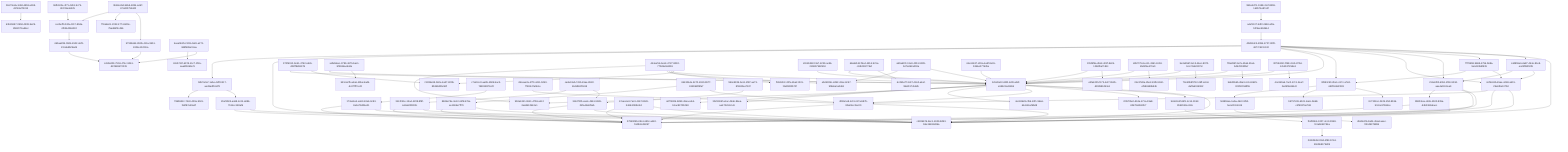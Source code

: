 graph TD
  173adce4-ea93-40e6-9c83-8e9e79d06e21 --> 2795909b-2dc4-4d0c-a440-fcd3b2e06097
  173adce4-ea93-40e6-9c83-8e9e79d06e21 --> c4306676-8ec1-4929-8d93-bbe19481d06a
  884be7de-3e12-44f9-b76e-ee1969e7ff79 --> 2795909b-2dc4-4d0c-a440-fcd3b2e06097
  884be7de-3e12-44f9-b76e-ee1969e7ff79 --> c4306676-8ec1-4929-8d93-bbe19481d06a
  6cfbc63b-45ae-4448-a501-29e6f8e137b0 --> 4f82e1e8-4cf4-417a-b87b-8ba06cc2ac00
  6cfbc63b-45ae-4448-a501-29e6f8e137b0 --> 2795909b-2dc4-4d0c-a440-fcd3b2e06097
  6cfbc63b-45ae-4448-a501-29e6f8e137b0 --> c4306676-8ec1-4929-8d93-bbe19481d06a
  29ef1b03-aa98-4c24-a886-7914cc180af6 --> 2795909b-2dc4-4d0c-a440-fcd3b2e06097
  29ef1b03-aa98-4c24-a886-7914cc180af6 --> c4306676-8ec1-4929-8d93-bbe19481d06a
  0d57a2a7-1ebe-4dff-9317-aed3adfb1d78 --> 786b532c-74c8-429a-90c9-f64f87e49a2f
  0d57a2a7-1ebe-4dff-9317-aed3adfb1d78 --> 29ef1b03-aa98-4c24-a886-7914cc180af6
  361f241e-13a4-4238-8f8f-ce8a62bf300c --> 2795909b-2dc4-4d0c-a440-fcd3b2e06097
  361f241e-13a4-4238-8f8f-ce8a62bf300c --> c4306676-8ec1-4929-8d93-bbe19481d06a
  f7ff19b8-968d-4796-b68a-9e6410bdfd39 --> 8f0d3c90-2be1-417c-a7d4-4d3f044d2238
  f7ff19b8-968d-4796-b68a-9e6410bdfd39 --> 6cfbc63b-45ae-4448-a501-29e6f8e137b0
  c4d859e6-da87-454e-81e8-ea28fb9f92f6 --> 211e6f00-6951-4f59-923d-aae4a00c3ea9
  c4d859e6-da87-454e-81e8-ea28fb9f92f6 --> 6cfbc63b-45ae-4448-a501-29e6f8e137b0
  40d81dc3-495b-4727-80f0-4677c922c132 --> 0d57a2a7-1ebe-4dff-9317-aed3adfb1d78
  40d81dc3-495b-4727-80f0-4677c922c132 --> 2795909b-2dc4-4d0c-a440-fcd3b2e06097
  40d81dc3-495b-4727-80f0-4677c922c132 --> 9c5d3e10-6fd0-4df4-a2df-e3d8c3a4365b
  40d81dc3-495b-4727-80f0-4677c922c132 --> 8f0d3c90-2be1-417c-a7d4-4d3f044d2238
  40d81dc3-495b-4727-80f0-4677c922c132 --> 6cfbc63b-45ae-4448-a501-29e6f8e137b0
  40d81dc3-495b-4727-80f0-4677c922c132 --> 211e6f00-6951-4f59-923d-aae4a00c3ea9
  40d81dc3-495b-4727-80f0-4677c922c132 --> f7ff19b8-968d-4796-b68a-9e6410bdfd39
  40d81dc3-495b-4727-80f0-4677c922c132 --> c4d859e6-da87-454e-81e8-ea28fb9f92f6
  40d81dc3-495b-4727-80f0-4677c922c132 --> c4306676-8ec1-4929-8d93-bbe19481d06a
  4f82e1e8-4cf4-417a-b87b-8ba06cc2ac00 --> 2795909b-2dc4-4d0c-a440-fcd3b2e06097
  4f82e1e8-4cf4-417a-b87b-8ba06cc2ac00 --> c4306676-8ec1-4929-8d93-bbe19481d06a
  211e6f00-6951-4f59-923d-aae4a00c3ea9 --> 9b8fc4ea-c465-4532-839a-d4b236fe6aec
  211e6f00-6951-4f59-923d-aae4a00c3ea9 --> c4306676-8ec1-4929-8d93-bbe19481d06a
  211e6f00-6951-4f59-923d-aae4a00c3ea9 --> 2795909b-2dc4-4d0c-a440-fcd3b2e06097
  9b8fc4ea-c465-4532-839a-d4b236fe6aec --> 2795909b-2dc4-4d0c-a440-fcd3b2e06097
  9b8fc4ea-c465-4532-839a-d4b236fe6aec --> c4306676-8ec1-4929-8d93-bbe19481d06a
  316279f5-eaa1-4561-9926-04fa44abf9eb --> 2795909b-2dc4-4d0c-a440-fcd3b2e06097
  316279f5-eaa1-4561-9926-04fa44abf9eb --> c4306676-8ec1-4929-8d93-bbe19481d06a
  17eaa1e3-7ac3-4167-89d1-34694238bc84 --> 2795909b-2dc4-4d0c-a440-fcd3b2e06097
  17eaa1e3-7ac3-4167-89d1-34694238bc84 --> c4306676-8ec1-4929-8d93-bbe19481d06a
  fe8806ea-1aba-46c0-9f52-5ecef32c43c9 --> d5d3e1f6-9a04-45ad-aeec-f6fcd93758bb
  8f0d3c90-2be1-417c-a7d4-4d3f044d2238 --> fe8806ea-1aba-46c0-9f52-5ecef32c43c9
  8f0d3c90-2be1-417c-a7d4-4d3f044d2238 --> b9757c99-6521-4a6c-b668-c4f99376e768
  8f0d3c90-2be1-417c-a7d4-4d3f044d2238 --> 0c7322ec-2425-4faf-8536-510ce97584ce
  fbdf1bb4-1007-4cc3-9958-fc3a56927d4a --> 22dcbb2d-03af-4f83-b71d-88cbb8179d05
  9c5d3e10-6fd0-4df4-a2df-e3d8c3a4365b --> a0f74826-8d59-49ea-afe4-b1ac83705298
  9c5d3e10-6fd0-4df4-a2df-e3d8c3a4365b --> 3b23369f-a1ac-45ab-86ea-ae472c53c14c
  9c5d3e10-6fd0-4df4-a2df-e3d8c3a4365b --> 950a2441-0641-47b9-a61f-2ea8b12b42e1
  9c5d3e10-6fd0-4df4-a2df-e3d8c3a4365b --> 4ec2d6d3-cfb6-43f1-96a6-64c661af6bd8
  9c5d3e10-6fd0-4df4-a2df-e3d8c3a4365b --> 4f82e1e8-4cf4-417a-b87b-8ba06cc2ac00
  9c5d3e10-6fd0-4df4-a2df-e3d8c3a4365b --> 22b70be2-d34a-471a-93a8-24b78d4922b7
  9c5d3e10-6fd0-4df4-a2df-e3d8c3a4365b --> 5c66164f-69f1-4c14-91b2-3592043ec32e
  9c5d3e10-6fd0-4df4-a2df-e3d8c3a4365b --> c4306676-8ec1-4929-8d93-bbe19481d06a
  5c66164f-69f1-4c14-91b2-3592043ec32e --> fbdf1bb4-1007-4cc3-9958-fc3a56927d4a
  c7a81cc3-aa85-4589-bac3-7d8018873ef2 --> 173adce4-ea93-40e6-9c83-8e9e79d06e21
  4bceae2a-47f0-4411-b250-f780447a5b1e --> 4f82e1e8-4cf4-417a-b87b-8ba06cc2ac00
  cada13ab-7c85-49ae-8922-61ddb93f0c0d --> 361f241e-13a4-4238-8f8f-ce8a62bf300c
  cada13ab-7c85-49ae-8922-61ddb93f0c0d --> 316279f5-eaa1-4561-9926-04fa44abf9eb
  51673eda-3c8d-4db3-a90d-d1f43a75fc93 --> 63b1b0d7-390d-4308-9e29-2b82071ad6cc
  6b43264e-8c70-4180-9b77-818066ffdfa7 --> 884be7de-3e12-44f9-b76e-ee1969e7ff79
  6b43264e-8c70-4180-9b77-818066ffdfa7 --> 4f82e1e8-4cf4-417a-b87b-8ba06cc2ac00
  596cd939-5e11-4f87-ae73-8f12d0ee792f --> 316279f5-eaa1-4561-9926-04fa44abf9eb
  a4ef1137-5df2-4984-af0e-5f25ee93d644 --> 40d81dc3-495b-4727-80f0-4677c922c132
  9b9e4d71-13d8-41cf-83b9-169574e87e2f --> a4ef1137-5df2-4984-af0e-5f25ee93d644
  96fb182e-4f71-4d91-9c75-6fcf33ea5325 --> cecbeff0-53fa-4317-80da-4f9364266232
  9b60ecbd-b4bd-483b-a467-67cd00794d42 --> cecbeff0-53fa-4317-80da-4f9364266232
  9b60ecbd-b4bd-483b-a467-67cd00794d42 --> f73aba01-2332-4774-8d0e-75ad6bf3c4b6
  9b60ecbd-b4bd-483b-a467-67cd00794d42 --> 57938eb4-893b-411a-9551-2404e152f4ca
  5eea5b25-2108-4a81-a271-3ddfb89e19aa --> 63cb711f-697d-41c7-9f2a-aaa6f5369ef1
  5eea5b25-2108-4a81-a271-3ddfb89e19aa --> ccb0a009-7904-474c-9261-d2294bb70239
  cecbeff0-53fa-4317-80da-4f9364266232 --> 465aa285-00d4-4522-a5f3-22cabdb29ad5
  465aa285-00d4-4522-a5f3-22cabdb29ad5 --> ccb0a009-7904-474c-9261-d2294bb70239
  57938eb4-893b-411a-9551-2404e152f4ca --> ccb0a009-7904-474c-9261-d2294bb70239
  972f6912-9e51-4792-a9cb-d22ff8d8197b --> 9c5d3e10-6fd0-4df4-a2df-e3d8c3a4365b
  972f6912-9e51-4792-a9cb-d22ff8d8197b --> 21385e0d-562e-4a37-820b-8b359d0bcb3f
  ad5ddeac-3789-4675-bac1-bf336bae9d4e --> 9c5d3e10-6fd0-4df4-a2df-e3d8c3a4365b
  ad5ddeac-3789-4675-bac1-bf336bae9d4e --> b81ca2f5-a4a6-49be-bad5-dc07fff7cef4
  444eefc6-bedc-4727-8292-77b3befa8259 --> 950a2441-0641-47b9-a61f-2ea8b12b42e1
  444eefc6-bedc-4727-8292-77b3befa8259 --> eb4533bc-d452-43ac-8c97-9fdaba1a0d61
  444eefc6-bedc-4727-8292-77b3befa8259 --> f99cb02c-20fe-4ba2-9fc9-f4e9fd00b72f
  444eefc6-bedc-4727-8292-77b3befa8259 --> 9c5d3e10-6fd0-4df4-a2df-e3d8c3a4365b
  444eefc6-bedc-4727-8292-77b3befa8259 --> 21385e0d-562e-4a37-820b-8b359d0bcb3f
  d2c4b360-f4a7-4239-acd6-226857582b04 --> 9c5d3e10-6fd0-4df4-a2df-e3d8c3a4365b
  66abd142-fbe4-4814-921e-c34b09377def --> 9c5d3e10-6fd0-4df4-a2df-e3d8c3a4365b
  66abd142-fbe4-4814-921e-c34b09377def --> 6c2b5e7f-3c97-42e0-a4af-9baf917cb4d5
  a50a61f3-13e0-4251-9909-547a062a200a --> eb4533bc-d452-43ac-8c97-9fdaba1a0d61
  a50a61f3-13e0-4251-9909-547a062a200a --> 9c5d3e10-6fd0-4df4-a2df-e3d8c3a4365b
  64e11637-d31a-4edf-8e15-5356e07762be --> 9c5d3e10-6fd0-4df4-a2df-e3d8c3a4365b
  1f3d9f5a-d5dc-402f-8dcb-128df9a7182c --> 9c5d3e10-6fd0-4df4-a2df-e3d8c3a4365b
  1f3d9f5a-d5dc-402f-8dcb-128df9a7182c --> e3fa4205-f173-4ef7-952b-d99f683453e1
  d45707cd-ec11-4361-8c53-45d4f6e470e0 --> 9c5d3e10-6fd0-4df4-a2df-e3d8c3a4365b
  d45707cd-ec11-4361-8c53-45d4f6e470e0 --> 06c37d0a-2be2-49fb-9160-ef5863d8bd4b
  be2e856f-3e13-46ec-8972-bcc74ab2397d --> 9c5d3e10-6fd0-4df4-a2df-e3d8c3a4365b
  be2e856f-3e13-46ec-8972-bcc74ab2397d --> 73e50b8f-ff12-49ff-a0cd-daffa6919982
  ff2ed99f-3e7a-45ab-81a4-5d5cf393bfef --> 9c5d3e10-6fd0-4df4-a2df-e3d8c3a4365b
  ff2ed99f-3e7a-45ab-81a4-5d5cf393bfef --> bab05565-d9a3-4c14-8625-029f222ddf55
  3076b260-f298-41c5-87b4-1c5453729da3 --> 9c5d3e10-6fd0-4df4-a2df-e3d8c3a4365b
  3076b260-f298-41c5-87b4-1c5453729da3 --> 4ce950a6-7ac0-47c1-8ee7-2ed9f4a954c0